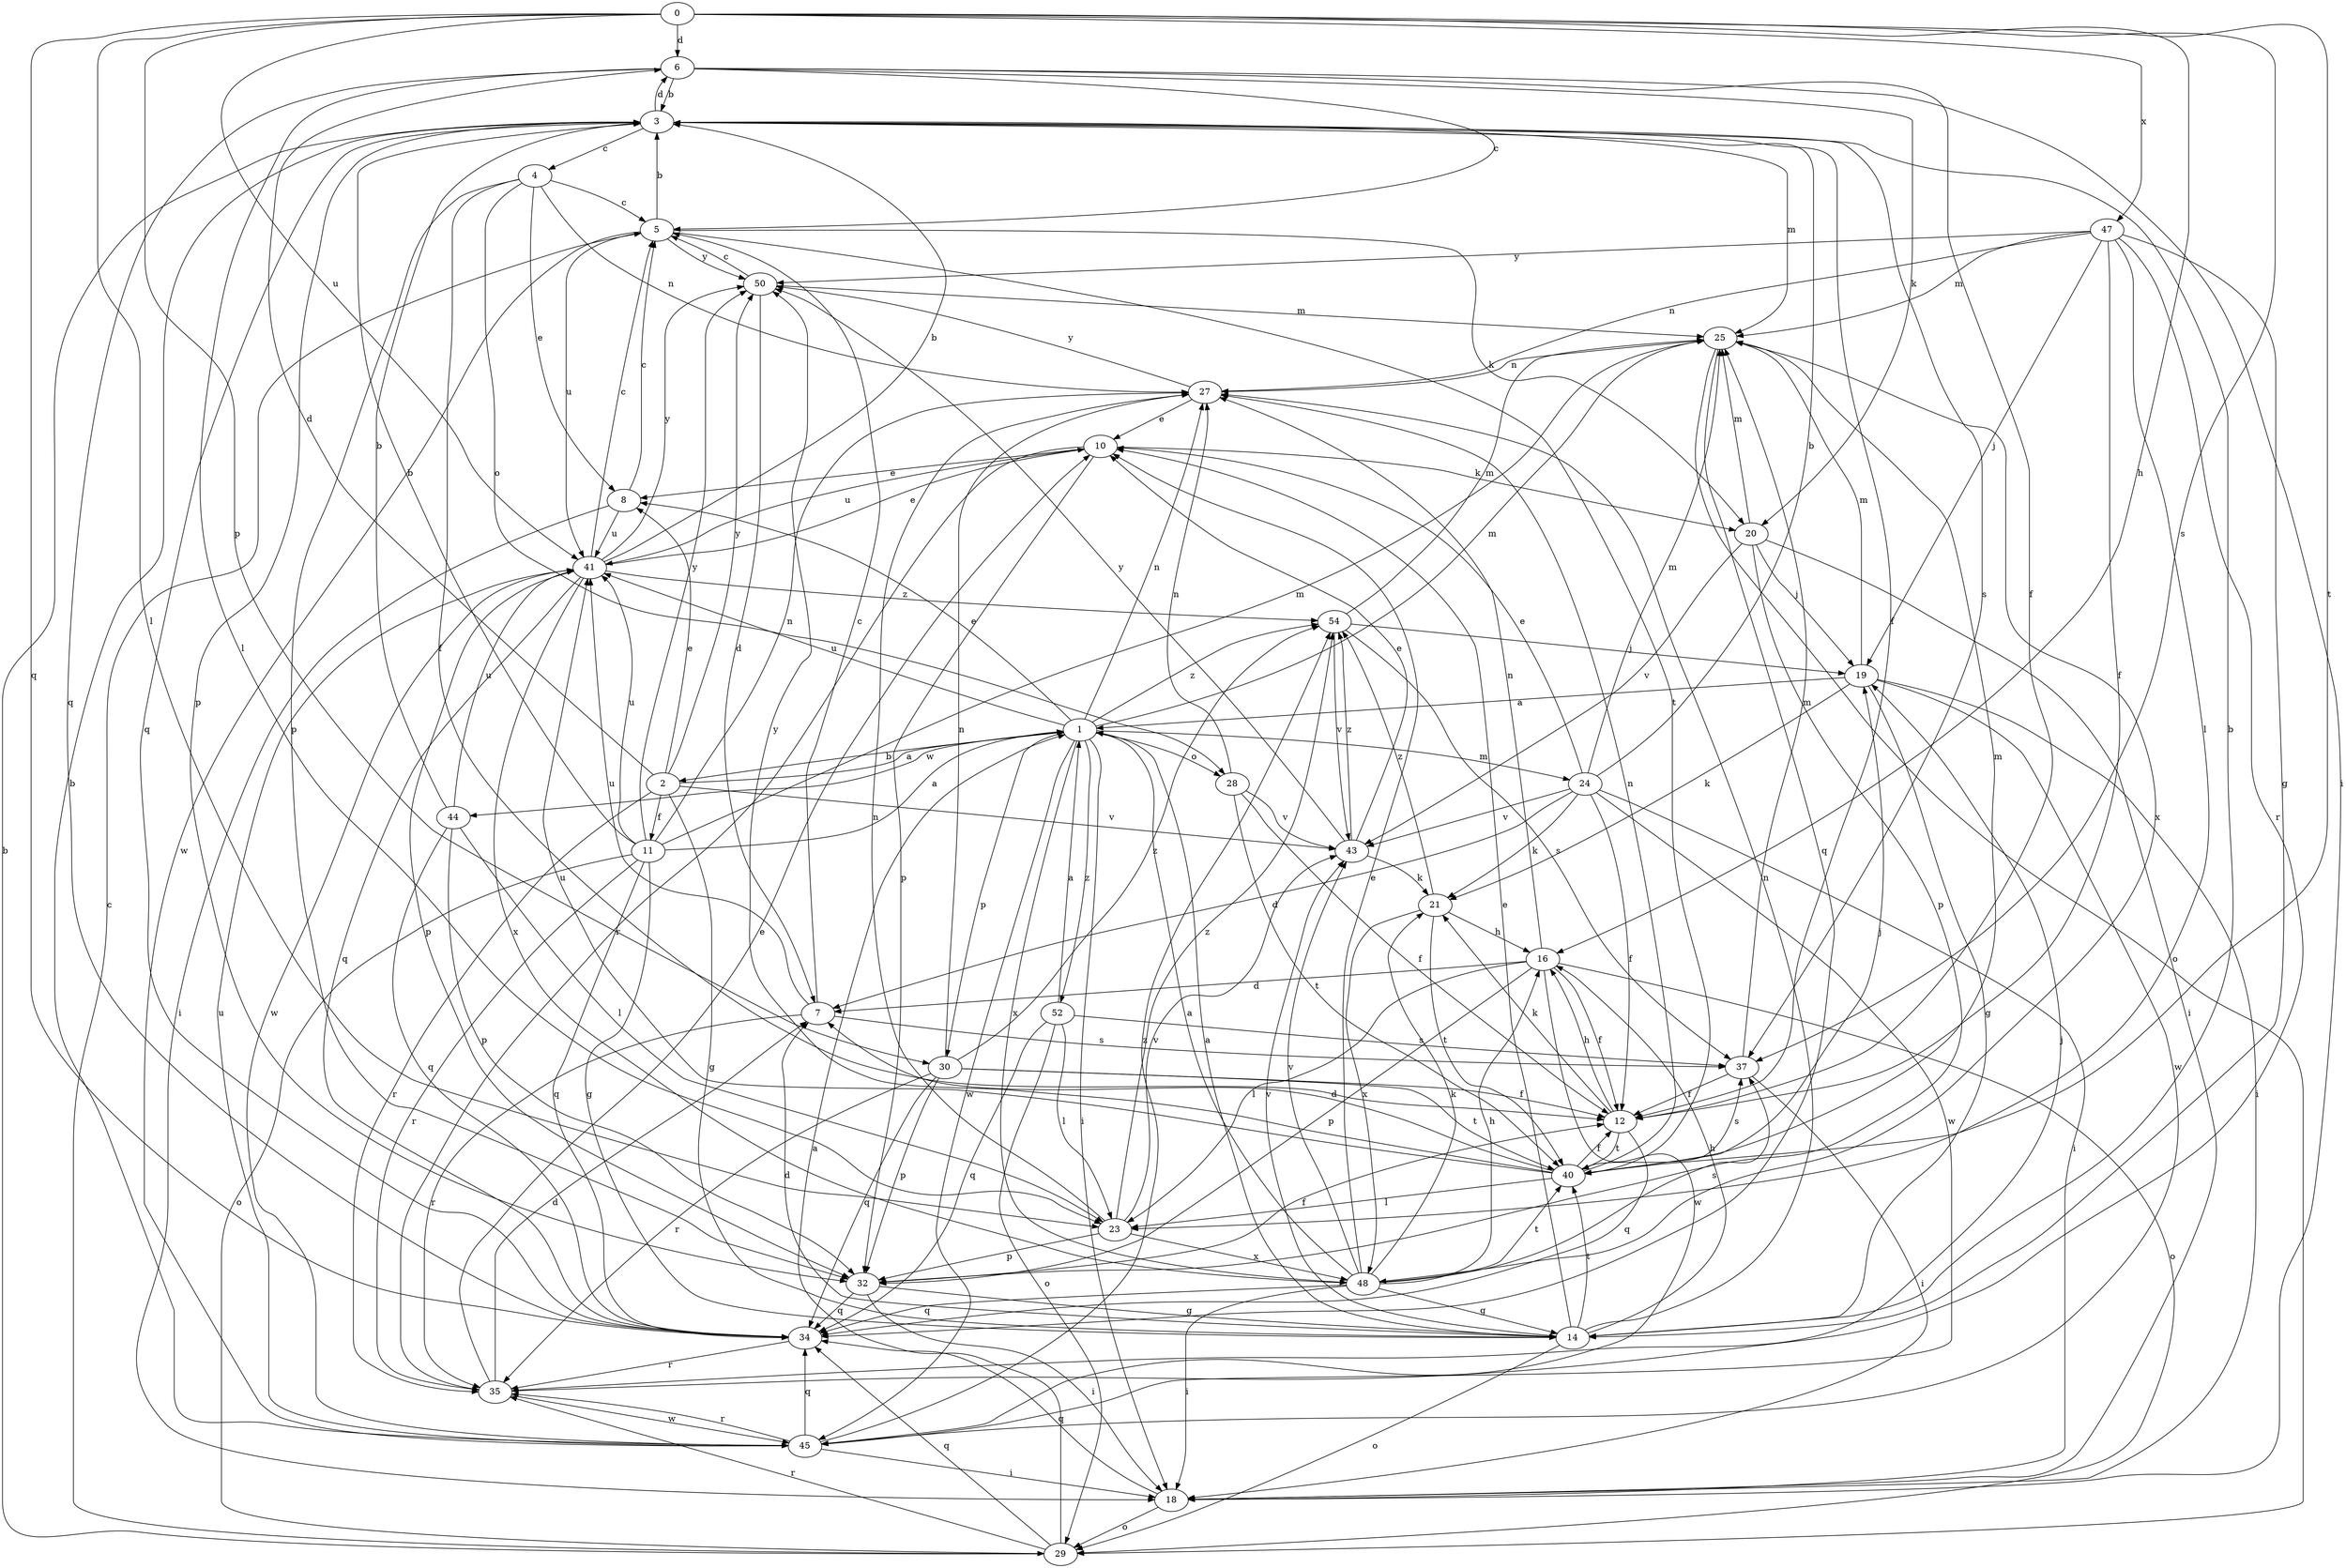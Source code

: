 strict digraph  {
0;
1;
2;
3;
4;
5;
6;
7;
8;
10;
11;
12;
14;
16;
18;
19;
20;
21;
23;
24;
25;
27;
28;
29;
30;
32;
34;
35;
37;
40;
41;
43;
44;
45;
47;
48;
50;
52;
54;
0 -> 6  [label=d];
0 -> 16  [label=h];
0 -> 23  [label=l];
0 -> 30  [label=p];
0 -> 34  [label=q];
0 -> 37  [label=s];
0 -> 40  [label=t];
0 -> 41  [label=u];
0 -> 47  [label=x];
1 -> 2  [label=b];
1 -> 8  [label=e];
1 -> 18  [label=i];
1 -> 24  [label=m];
1 -> 25  [label=m];
1 -> 27  [label=n];
1 -> 28  [label=o];
1 -> 30  [label=p];
1 -> 41  [label=u];
1 -> 44  [label=w];
1 -> 45  [label=w];
1 -> 48  [label=x];
1 -> 52  [label=z];
1 -> 54  [label=z];
2 -> 1  [label=a];
2 -> 6  [label=d];
2 -> 8  [label=e];
2 -> 11  [label=f];
2 -> 14  [label=g];
2 -> 35  [label=r];
2 -> 43  [label=v];
2 -> 50  [label=y];
3 -> 4  [label=c];
3 -> 6  [label=d];
3 -> 12  [label=f];
3 -> 25  [label=m];
3 -> 32  [label=p];
3 -> 34  [label=q];
3 -> 37  [label=s];
4 -> 5  [label=c];
4 -> 8  [label=e];
4 -> 12  [label=f];
4 -> 27  [label=n];
4 -> 28  [label=o];
4 -> 32  [label=p];
5 -> 3  [label=b];
5 -> 20  [label=k];
5 -> 40  [label=t];
5 -> 41  [label=u];
5 -> 45  [label=w];
5 -> 50  [label=y];
6 -> 3  [label=b];
6 -> 5  [label=c];
6 -> 12  [label=f];
6 -> 18  [label=i];
6 -> 20  [label=k];
6 -> 23  [label=l];
6 -> 34  [label=q];
7 -> 5  [label=c];
7 -> 35  [label=r];
7 -> 37  [label=s];
7 -> 41  [label=u];
8 -> 5  [label=c];
8 -> 18  [label=i];
8 -> 41  [label=u];
10 -> 8  [label=e];
10 -> 20  [label=k];
10 -> 32  [label=p];
10 -> 35  [label=r];
10 -> 41  [label=u];
11 -> 1  [label=a];
11 -> 3  [label=b];
11 -> 14  [label=g];
11 -> 25  [label=m];
11 -> 27  [label=n];
11 -> 29  [label=o];
11 -> 34  [label=q];
11 -> 35  [label=r];
11 -> 41  [label=u];
11 -> 50  [label=y];
12 -> 16  [label=h];
12 -> 21  [label=k];
12 -> 34  [label=q];
12 -> 40  [label=t];
14 -> 1  [label=a];
14 -> 3  [label=b];
14 -> 7  [label=d];
14 -> 10  [label=e];
14 -> 16  [label=h];
14 -> 27  [label=n];
14 -> 29  [label=o];
14 -> 40  [label=t];
14 -> 43  [label=v];
16 -> 7  [label=d];
16 -> 12  [label=f];
16 -> 23  [label=l];
16 -> 27  [label=n];
16 -> 29  [label=o];
16 -> 32  [label=p];
16 -> 45  [label=w];
18 -> 29  [label=o];
18 -> 34  [label=q];
19 -> 1  [label=a];
19 -> 14  [label=g];
19 -> 18  [label=i];
19 -> 21  [label=k];
19 -> 25  [label=m];
19 -> 45  [label=w];
20 -> 18  [label=i];
20 -> 19  [label=j];
20 -> 25  [label=m];
20 -> 32  [label=p];
20 -> 43  [label=v];
21 -> 16  [label=h];
21 -> 40  [label=t];
21 -> 48  [label=x];
21 -> 54  [label=z];
23 -> 27  [label=n];
23 -> 32  [label=p];
23 -> 43  [label=v];
23 -> 48  [label=x];
23 -> 54  [label=z];
24 -> 3  [label=b];
24 -> 7  [label=d];
24 -> 10  [label=e];
24 -> 12  [label=f];
24 -> 18  [label=i];
24 -> 21  [label=k];
24 -> 25  [label=m];
24 -> 43  [label=v];
24 -> 45  [label=w];
25 -> 27  [label=n];
25 -> 29  [label=o];
25 -> 34  [label=q];
25 -> 48  [label=x];
27 -> 10  [label=e];
27 -> 50  [label=y];
28 -> 12  [label=f];
28 -> 27  [label=n];
28 -> 40  [label=t];
28 -> 43  [label=v];
29 -> 1  [label=a];
29 -> 3  [label=b];
29 -> 5  [label=c];
29 -> 34  [label=q];
29 -> 35  [label=r];
30 -> 12  [label=f];
30 -> 27  [label=n];
30 -> 32  [label=p];
30 -> 34  [label=q];
30 -> 35  [label=r];
30 -> 40  [label=t];
30 -> 54  [label=z];
32 -> 12  [label=f];
32 -> 14  [label=g];
32 -> 18  [label=i];
32 -> 34  [label=q];
34 -> 35  [label=r];
35 -> 7  [label=d];
35 -> 10  [label=e];
35 -> 19  [label=j];
35 -> 45  [label=w];
37 -> 12  [label=f];
37 -> 18  [label=i];
37 -> 25  [label=m];
40 -> 7  [label=d];
40 -> 12  [label=f];
40 -> 19  [label=j];
40 -> 23  [label=l];
40 -> 25  [label=m];
40 -> 27  [label=n];
40 -> 37  [label=s];
40 -> 41  [label=u];
40 -> 50  [label=y];
41 -> 3  [label=b];
41 -> 5  [label=c];
41 -> 10  [label=e];
41 -> 32  [label=p];
41 -> 34  [label=q];
41 -> 45  [label=w];
41 -> 48  [label=x];
41 -> 50  [label=y];
41 -> 54  [label=z];
43 -> 10  [label=e];
43 -> 21  [label=k];
43 -> 50  [label=y];
43 -> 54  [label=z];
44 -> 3  [label=b];
44 -> 23  [label=l];
44 -> 32  [label=p];
44 -> 34  [label=q];
44 -> 41  [label=u];
45 -> 3  [label=b];
45 -> 18  [label=i];
45 -> 34  [label=q];
45 -> 35  [label=r];
45 -> 41  [label=u];
45 -> 54  [label=z];
47 -> 12  [label=f];
47 -> 14  [label=g];
47 -> 19  [label=j];
47 -> 23  [label=l];
47 -> 25  [label=m];
47 -> 27  [label=n];
47 -> 35  [label=r];
47 -> 50  [label=y];
48 -> 1  [label=a];
48 -> 10  [label=e];
48 -> 14  [label=g];
48 -> 16  [label=h];
48 -> 18  [label=i];
48 -> 21  [label=k];
48 -> 34  [label=q];
48 -> 37  [label=s];
48 -> 40  [label=t];
48 -> 43  [label=v];
50 -> 5  [label=c];
50 -> 7  [label=d];
50 -> 25  [label=m];
52 -> 1  [label=a];
52 -> 23  [label=l];
52 -> 29  [label=o];
52 -> 34  [label=q];
52 -> 37  [label=s];
54 -> 19  [label=j];
54 -> 25  [label=m];
54 -> 37  [label=s];
54 -> 43  [label=v];
}
